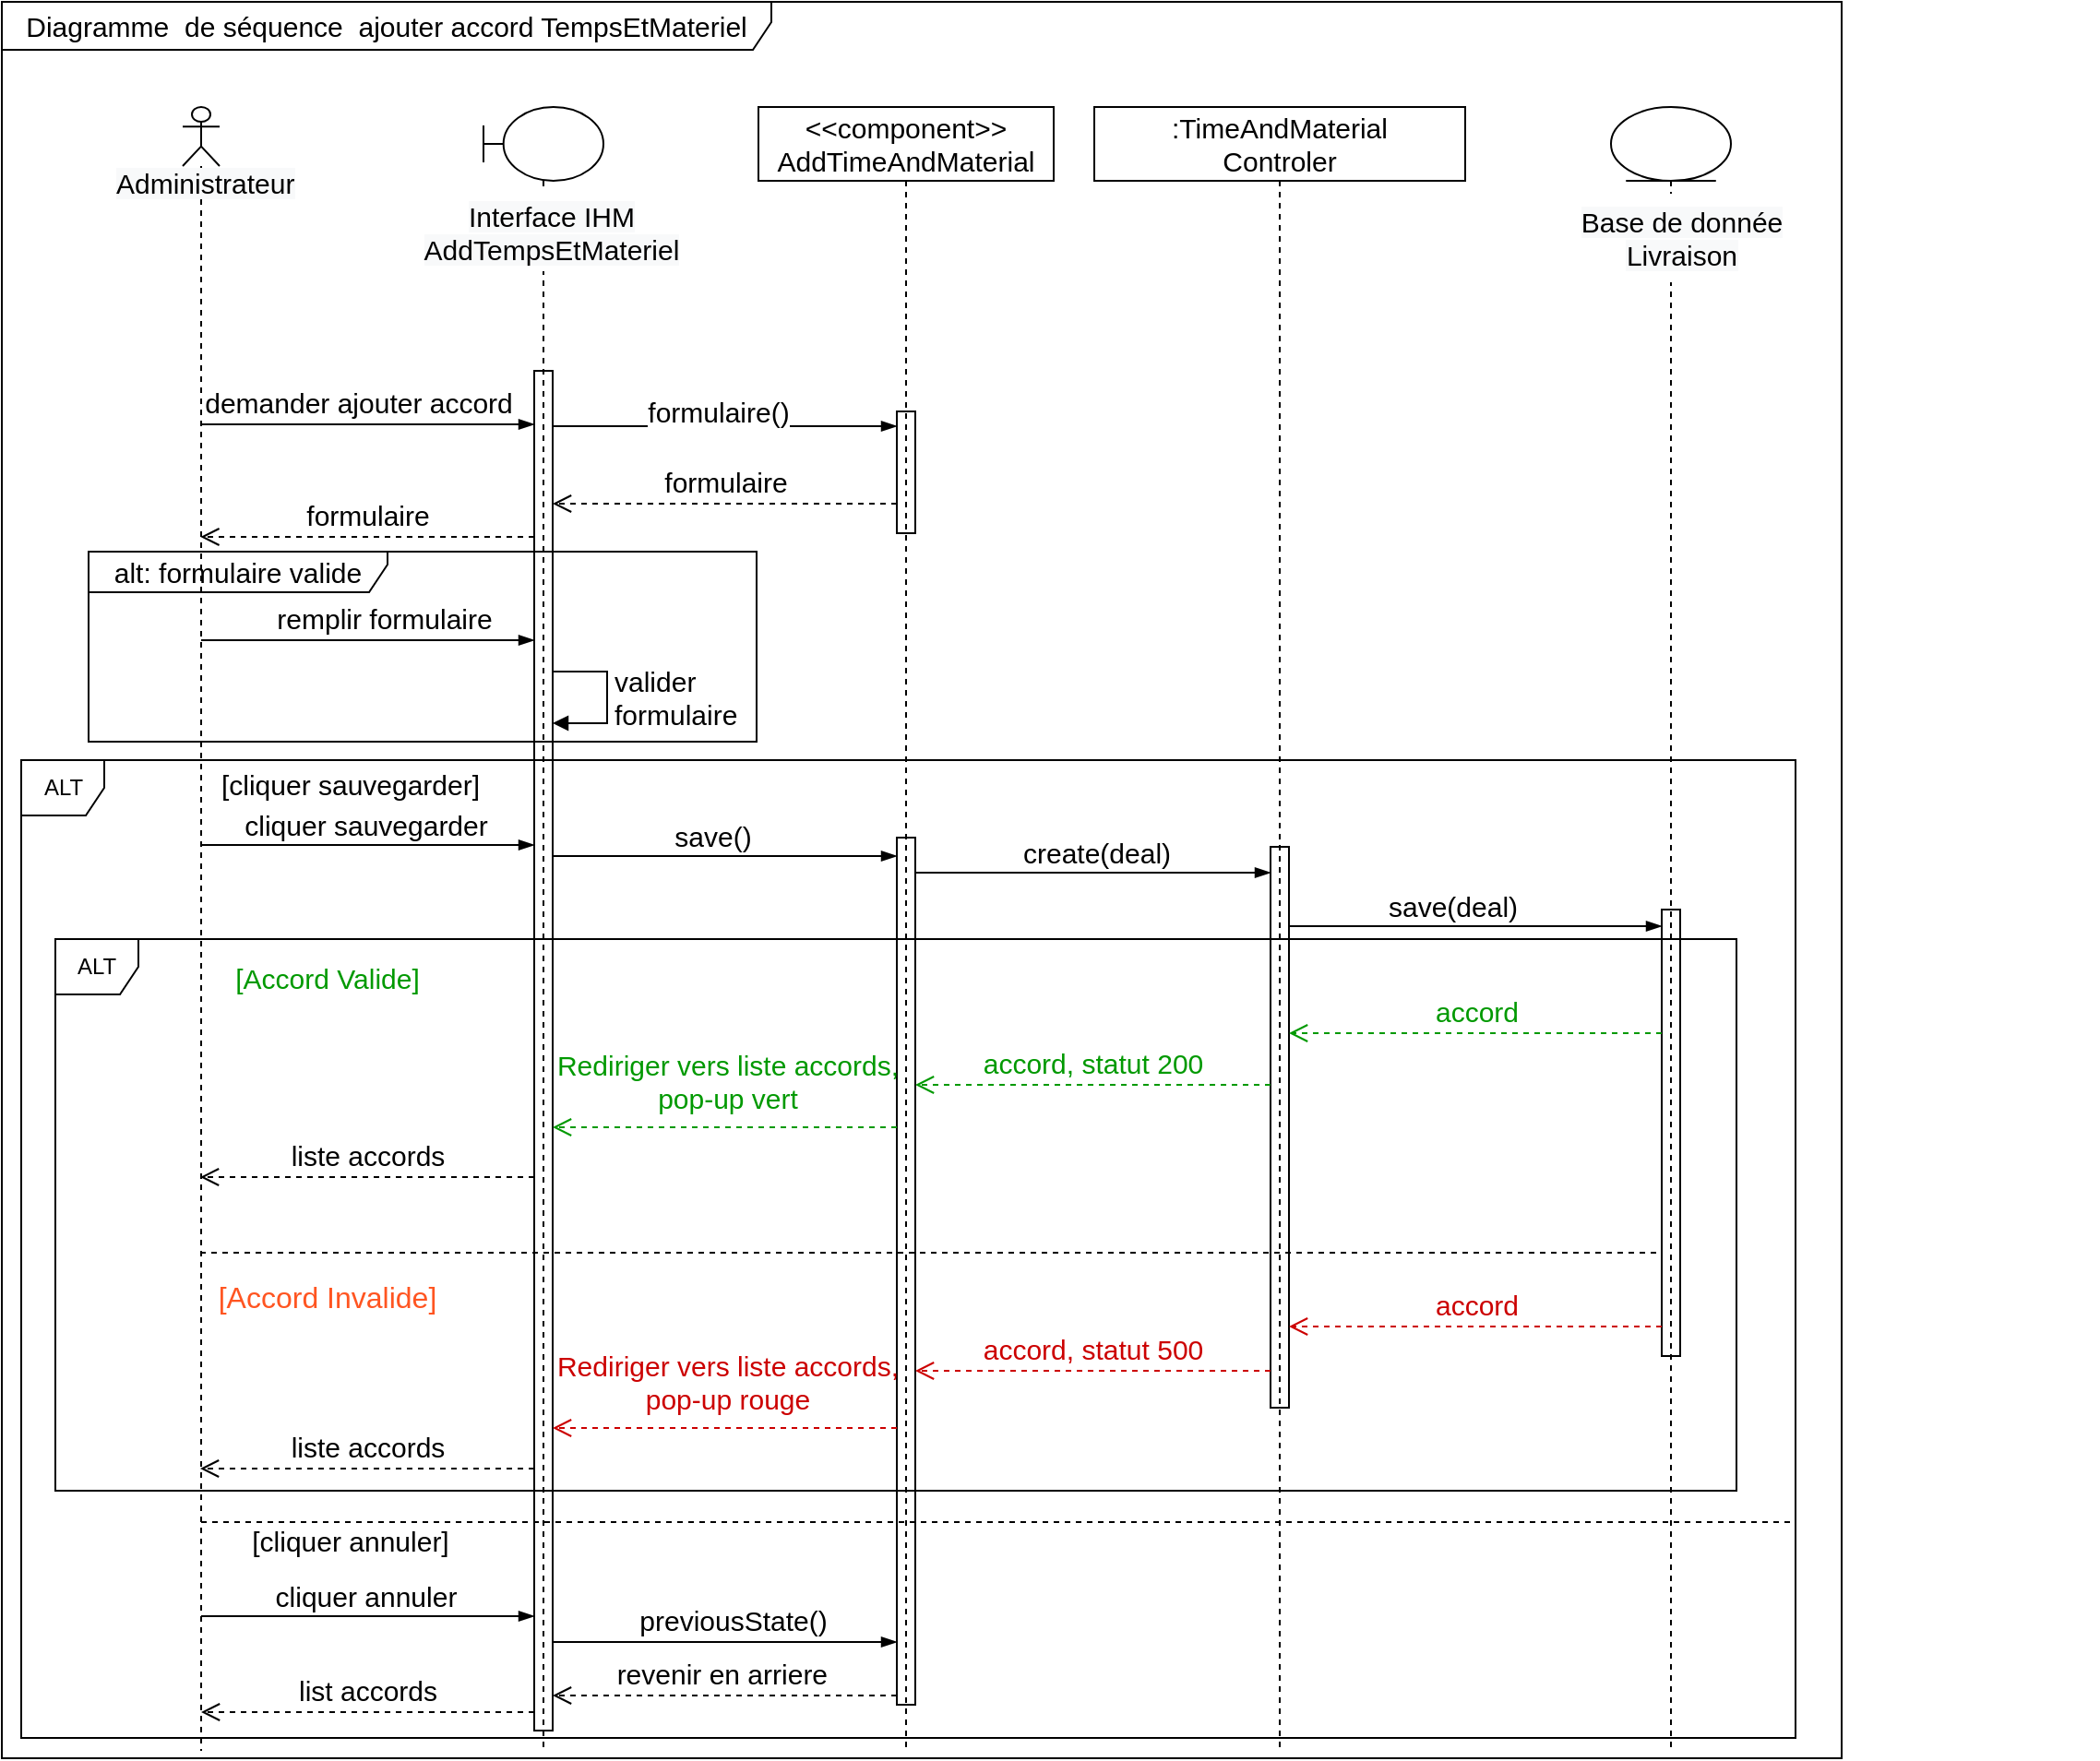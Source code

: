 <mxfile version="20.2.7" type="github">
  <diagram id="3ycZvg8SD_pY-ydtEEm7" name="Page-1">
    <mxGraphModel dx="1778" dy="881" grid="0" gridSize="10" guides="1" tooltips="1" connect="1" arrows="1" fold="1" page="1" pageScale="1" pageWidth="827" pageHeight="1169" math="0" shadow="0">
      <root>
        <mxCell id="0" />
        <mxCell id="1" parent="0" />
        <mxCell id="iKNJWcs5wsSq8HuUoyNJ-108" value="ALT" style="shape=umlFrame;whiteSpace=wrap;html=1;width=45;height=30;" parent="1" vertex="1">
          <mxGeometry x="41" y="516" width="911" height="299" as="geometry" />
        </mxCell>
        <mxCell id="iKNJWcs5wsSq8HuUoyNJ-85" value="Diagramme&amp;nbsp; de séquence&amp;nbsp; ajouter accord TempsEtMateriel" style="shape=umlFrame;whiteSpace=wrap;html=1;rounded=0;shadow=0;glass=0;sketch=0;fontSize=15;fillColor=none;width=417;height=26;" parent="1" vertex="1">
          <mxGeometry x="12" y="8" width="997" height="952" as="geometry" />
        </mxCell>
        <mxCell id="JhUNPmh7cJWNyjmMqc-R-7" value="ALT" style="shape=umlFrame;whiteSpace=wrap;html=1;width=45;height=30;" parent="1" vertex="1">
          <mxGeometry x="22.5" y="419" width="961.5" height="530" as="geometry" />
        </mxCell>
        <mxCell id="iKNJWcs5wsSq8HuUoyNJ-98" value="&lt;font style=&quot;font-size: 15px;&quot;&gt;alt: formulaire valide&lt;/font&gt;" style="shape=umlFrame;whiteSpace=wrap;html=1;width=162;height=22;" parent="1" vertex="1">
          <mxGeometry x="59" y="306" width="362" height="103" as="geometry" />
        </mxCell>
        <mxCell id="iKNJWcs5wsSq8HuUoyNJ-44" value=":TimeAndMaterial&lt;br&gt;Controler" style="shape=umlLifeline;perimeter=lifelinePerimeter;whiteSpace=wrap;html=1;container=1;collapsible=0;recursiveResize=0;outlineConnect=0;rounded=0;shadow=0;glass=0;sketch=0;fillColor=none;fontSize=15;fontColor=default;strokeColor=default;" parent="1" vertex="1">
          <mxGeometry x="604" y="65" width="201" height="891" as="geometry" />
        </mxCell>
        <mxCell id="iKNJWcs5wsSq8HuUoyNJ-45" value="" style="html=1;points=[];perimeter=orthogonalPerimeter;rounded=0;shadow=0;glass=0;sketch=0;fontSize=15;fillColor=none;" parent="iKNJWcs5wsSq8HuUoyNJ-44" vertex="1">
          <mxGeometry x="95.5" y="401" width="10" height="304" as="geometry" />
        </mxCell>
        <mxCell id="iKNJWcs5wsSq8HuUoyNJ-114" style="edgeStyle=none;rounded=0;orthogonalLoop=1;jettySize=auto;html=1;fontSize=15;fontColor=#000000;strokeColor=#000000;endArrow=none;endFill=0;dashed=1;" parent="1" target="iKNJWcs5wsSq8HuUoyNJ-51" edge="1">
          <mxGeometry relative="1" as="geometry">
            <Array as="points">
              <mxPoint x="238" y="686" />
            </Array>
            <mxPoint x="119.5" y="686" as="sourcePoint" />
          </mxGeometry>
        </mxCell>
        <mxCell id="iKNJWcs5wsSq8HuUoyNJ-46" value="" style="shape=umlLifeline;participant=umlActor;perimeter=lifelinePerimeter;whiteSpace=wrap;html=1;container=1;collapsible=0;recursiveResize=0;verticalAlign=top;spacingTop=36;outlineConnect=0;fillColor=none;size=32;sketch=0;shadow=0;rounded=0;glass=0;" parent="1" vertex="1">
          <mxGeometry x="110" y="65" width="20" height="891" as="geometry" />
        </mxCell>
        <mxCell id="iKNJWcs5wsSq8HuUoyNJ-47" value="&lt;span style=&quot;color: rgb(0, 0, 0); font-family: Helvetica; font-size: 15px; font-style: normal; font-variant-ligatures: normal; font-variant-caps: normal; font-weight: 400; letter-spacing: normal; orphans: 2; text-align: center; text-indent: 0px; text-transform: none; widows: 2; word-spacing: 0px; -webkit-text-stroke-width: 0px; background-color: rgb(248, 249, 250); text-decoration-thickness: initial; text-decoration-style: initial; text-decoration-color: initial; float: none; display: inline !important;&quot;&gt;Administrateur&lt;/span&gt;" style="text;whiteSpace=wrap;html=1;fontSize=15;" parent="1" vertex="1">
          <mxGeometry x="72" y="91" width="105" height="36" as="geometry" />
        </mxCell>
        <mxCell id="iKNJWcs5wsSq8HuUoyNJ-50" value="" style="shape=umlLifeline;participant=umlEntity;perimeter=lifelinePerimeter;whiteSpace=wrap;html=1;container=1;collapsible=0;recursiveResize=0;verticalAlign=top;spacingTop=36;outlineConnect=0;rounded=0;shadow=0;glass=0;sketch=0;fontSize=15;fillColor=none;fontColor=default;strokeColor=default;" parent="1" vertex="1">
          <mxGeometry x="884" y="65" width="65" height="891" as="geometry" />
        </mxCell>
        <mxCell id="iKNJWcs5wsSq8HuUoyNJ-51" value="" style="html=1;points=[];perimeter=orthogonalPerimeter;rounded=0;shadow=0;glass=0;sketch=0;fontSize=15;fillColor=none;" parent="iKNJWcs5wsSq8HuUoyNJ-50" vertex="1">
          <mxGeometry x="27.5" y="435" width="10" height="242" as="geometry" />
        </mxCell>
        <mxCell id="iKNJWcs5wsSq8HuUoyNJ-52" value="&lt;span style=&quot;font-family: Helvetica; font-size: 15px; font-style: normal; font-variant-ligatures: normal; font-variant-caps: normal; font-weight: 400; letter-spacing: normal; orphans: 2; text-indent: 0px; text-transform: none; widows: 2; word-spacing: 0px; -webkit-text-stroke-width: 0px; background-color: rgb(248, 249, 250); text-decoration-thickness: initial; text-decoration-style: initial; text-decoration-color: initial; float: none; display: inline !important;&quot;&gt;Base de donnée&lt;br&gt;Livraison&lt;br&gt;&lt;/span&gt;" style="text;whiteSpace=wrap;html=1;fontSize=15;align=center;fillColor=default;fontColor=default;" parent="iKNJWcs5wsSq8HuUoyNJ-50" vertex="1">
          <mxGeometry x="-21" y="47" width="119" height="48" as="geometry" />
        </mxCell>
        <mxCell id="iKNJWcs5wsSq8HuUoyNJ-53" value="" style="shape=umlLifeline;participant=umlBoundary;perimeter=lifelinePerimeter;whiteSpace=wrap;html=1;container=1;collapsible=0;recursiveResize=0;verticalAlign=top;spacingTop=36;outlineConnect=0;rounded=0;shadow=0;glass=0;sketch=0;fontSize=15;fillColor=none;fontColor=#CC6600;strokeColor=default;" parent="1" vertex="1">
          <mxGeometry x="273" y="65" width="65" height="891" as="geometry" />
        </mxCell>
        <mxCell id="iKNJWcs5wsSq8HuUoyNJ-54" value="&lt;span style=&quot;font-family: Helvetica; font-size: 15px; font-style: normal; font-variant-ligatures: normal; font-variant-caps: normal; font-weight: 400; letter-spacing: normal; orphans: 2; text-indent: 0px; text-transform: none; widows: 2; word-spacing: 0px; -webkit-text-stroke-width: 0px; background-color: rgb(248, 249, 250); text-decoration-thickness: initial; text-decoration-style: initial; text-decoration-color: initial; float: none; display: inline !important;&quot;&gt;Interface IHM&lt;/span&gt;&lt;br style=&quot;font-family: Helvetica; font-size: 15px; font-style: normal; font-variant-ligatures: normal; font-variant-caps: normal; font-weight: 400; letter-spacing: normal; orphans: 2; text-indent: 0px; text-transform: none; widows: 2; word-spacing: 0px; -webkit-text-stroke-width: 0px; background-color: rgb(248, 249, 250); text-decoration-thickness: initial; text-decoration-style: initial; text-decoration-color: initial;&quot;&gt;&lt;span style=&quot;font-family: Helvetica; font-size: 15px; font-style: normal; font-variant-ligatures: normal; font-variant-caps: normal; font-weight: 400; letter-spacing: normal; orphans: 2; text-indent: 0px; text-transform: none; widows: 2; word-spacing: 0px; -webkit-text-stroke-width: 0px; background-color: rgb(248, 249, 250); text-decoration-thickness: initial; text-decoration-style: initial; text-decoration-color: initial; float: none; display: inline !important;&quot;&gt;AddTempsEtMateriel&lt;/span&gt;" style="text;whiteSpace=wrap;html=1;fontSize=15;align=center;fillColor=default;fontColor=default;" parent="iKNJWcs5wsSq8HuUoyNJ-53" vertex="1">
          <mxGeometry x="-24" y="44" width="122" height="45" as="geometry" />
        </mxCell>
        <mxCell id="iKNJWcs5wsSq8HuUoyNJ-55" value="" style="html=1;points=[];perimeter=orthogonalPerimeter;rounded=0;shadow=0;glass=0;sketch=0;fontSize=15;fillColor=none;" parent="iKNJWcs5wsSq8HuUoyNJ-53" vertex="1">
          <mxGeometry x="27.5" y="143" width="10" height="737" as="geometry" />
        </mxCell>
        <mxCell id="iKNJWcs5wsSq8HuUoyNJ-99" value="valider&lt;br&gt;formulaire" style="edgeStyle=orthogonalEdgeStyle;html=1;align=left;spacingLeft=2;endArrow=block;rounded=0;fontSize=15;" parent="iKNJWcs5wsSq8HuUoyNJ-53" source="iKNJWcs5wsSq8HuUoyNJ-55" target="iKNJWcs5wsSq8HuUoyNJ-55" edge="1">
          <mxGeometry relative="1" as="geometry">
            <mxPoint x="36" y="306" as="sourcePoint" />
            <Array as="points">
              <mxPoint x="67" y="306" />
              <mxPoint x="67" y="334" />
            </Array>
            <mxPoint x="36" y="334" as="targetPoint" />
          </mxGeometry>
        </mxCell>
        <mxCell id="iKNJWcs5wsSq8HuUoyNJ-63" value="" style="edgeStyle=elbowEdgeStyle;fontSize=12;html=1;endArrow=blockThin;endFill=1;rounded=0;" parent="1" source="iKNJWcs5wsSq8HuUoyNJ-46" target="iKNJWcs5wsSq8HuUoyNJ-55" edge="1">
          <mxGeometry width="160" relative="1" as="geometry">
            <mxPoint x="628" y="319" as="sourcePoint" />
            <mxPoint x="788" y="319" as="targetPoint" />
            <Array as="points">
              <mxPoint x="190" y="237" />
              <mxPoint x="171" y="210" />
            </Array>
          </mxGeometry>
        </mxCell>
        <mxCell id="iKNJWcs5wsSq8HuUoyNJ-64" value="demander ajouter accord" style="edgeLabel;html=1;align=center;verticalAlign=middle;resizable=0;points=[];fontSize=15;" parent="iKNJWcs5wsSq8HuUoyNJ-63" vertex="1" connectable="0">
          <mxGeometry x="-0.395" relative="1" as="geometry">
            <mxPoint x="30" y="-12" as="offset" />
          </mxGeometry>
        </mxCell>
        <mxCell id="iKNJWcs5wsSq8HuUoyNJ-69" value="" style="edgeStyle=elbowEdgeStyle;fontSize=12;html=1;endArrow=blockThin;endFill=1;rounded=0;" parent="1" source="iKNJWcs5wsSq8HuUoyNJ-45" target="iKNJWcs5wsSq8HuUoyNJ-51" edge="1">
          <mxGeometry width="160" relative="1" as="geometry">
            <mxPoint x="969" y="509" as="sourcePoint" />
            <mxPoint x="634" y="333" as="targetPoint" />
            <Array as="points">
              <mxPoint x="874" y="509" />
              <mxPoint x="969" y="520" />
              <mxPoint x="766" y="296" />
            </Array>
          </mxGeometry>
        </mxCell>
        <mxCell id="iKNJWcs5wsSq8HuUoyNJ-70" value="save(deal)" style="edgeLabel;html=1;align=center;verticalAlign=middle;resizable=0;points=[];fontSize=15;" parent="iKNJWcs5wsSq8HuUoyNJ-69" vertex="1" connectable="0">
          <mxGeometry x="-0.356" y="2" relative="1" as="geometry">
            <mxPoint x="23" y="-9" as="offset" />
          </mxGeometry>
        </mxCell>
        <mxCell id="iKNJWcs5wsSq8HuUoyNJ-72" value="&lt;span style=&quot;color: rgb(0, 153, 0);&quot;&gt;accord&lt;/span&gt;" style="html=1;verticalAlign=bottom;endArrow=open;dashed=1;endSize=8;rounded=0;fontSize=15;strokeColor=#009900;" parent="1" source="iKNJWcs5wsSq8HuUoyNJ-51" target="iKNJWcs5wsSq8HuUoyNJ-45" edge="1">
          <mxGeometry relative="1" as="geometry">
            <mxPoint x="959" y="567" as="sourcePoint" />
            <mxPoint x="477" y="325" as="targetPoint" />
            <Array as="points">
              <mxPoint x="895" y="567" />
            </Array>
          </mxGeometry>
        </mxCell>
        <mxCell id="iKNJWcs5wsSq8HuUoyNJ-86" value="&amp;lt;&amp;lt;component&amp;gt;&amp;gt;&lt;br&gt;AddTimeAndMaterial" style="shape=umlLifeline;perimeter=lifelinePerimeter;whiteSpace=wrap;html=1;container=1;collapsible=0;recursiveResize=0;outlineConnect=0;rounded=0;shadow=0;glass=0;sketch=0;fillColor=none;fontSize=15;fontColor=default;strokeColor=default;" parent="1" vertex="1">
          <mxGeometry x="422" y="65" width="160" height="891" as="geometry" />
        </mxCell>
        <mxCell id="iKNJWcs5wsSq8HuUoyNJ-87" value="" style="html=1;points=[];perimeter=orthogonalPerimeter;fontSize=15;fillColor=none;rounded=0;shadow=0;glass=0;sketch=0;" parent="iKNJWcs5wsSq8HuUoyNJ-86" vertex="1">
          <mxGeometry x="75" y="165" width="10" height="66" as="geometry" />
        </mxCell>
        <mxCell id="iKNJWcs5wsSq8HuUoyNJ-100" value="" style="html=1;points=[];perimeter=orthogonalPerimeter;fontSize=15;fillColor=none;rounded=0;shadow=0;glass=0;sketch=0;" parent="iKNJWcs5wsSq8HuUoyNJ-86" vertex="1">
          <mxGeometry x="75" y="396" width="10" height="470" as="geometry" />
        </mxCell>
        <mxCell id="iKNJWcs5wsSq8HuUoyNJ-89" value="" style="fontSize=12;html=1;endArrow=blockThin;endFill=1;rounded=0;" parent="1" source="iKNJWcs5wsSq8HuUoyNJ-55" target="iKNJWcs5wsSq8HuUoyNJ-87" edge="1">
          <mxGeometry width="160" relative="1" as="geometry">
            <mxPoint x="294" y="256" as="sourcePoint" />
            <mxPoint x="599" y="366" as="targetPoint" />
            <Array as="points">
              <mxPoint x="382" y="238" />
            </Array>
          </mxGeometry>
        </mxCell>
        <mxCell id="iKNJWcs5wsSq8HuUoyNJ-90" value="formulaire()" style="edgeLabel;html=1;align=center;verticalAlign=middle;resizable=0;points=[];fontSize=15;" parent="iKNJWcs5wsSq8HuUoyNJ-89" vertex="1" connectable="0">
          <mxGeometry x="-0.006" y="-3" relative="1" as="geometry">
            <mxPoint x="-3" y="-11" as="offset" />
          </mxGeometry>
        </mxCell>
        <mxCell id="iKNJWcs5wsSq8HuUoyNJ-92" value="&lt;font style=&quot;font-size: 15px;&quot;&gt;formulaire&lt;/font&gt;" style="html=1;verticalAlign=bottom;endArrow=open;dashed=1;endSize=8;rounded=0;" parent="1" source="iKNJWcs5wsSq8HuUoyNJ-87" target="iKNJWcs5wsSq8HuUoyNJ-55" edge="1">
          <mxGeometry relative="1" as="geometry">
            <mxPoint x="438" y="323" as="sourcePoint" />
            <mxPoint x="358" y="323" as="targetPoint" />
            <Array as="points">
              <mxPoint x="411" y="280" />
            </Array>
          </mxGeometry>
        </mxCell>
        <mxCell id="iKNJWcs5wsSq8HuUoyNJ-93" value="&lt;font style=&quot;font-size: 15px;&quot;&gt;formulaire&lt;/font&gt;" style="html=1;verticalAlign=bottom;endArrow=open;dashed=1;endSize=8;rounded=0;" parent="1" edge="1">
          <mxGeometry relative="1" as="geometry">
            <mxPoint x="300.5" y="298.0" as="sourcePoint" />
            <mxPoint x="119.667" y="298.0" as="targetPoint" />
            <Array as="points">
              <mxPoint x="253" y="298" />
            </Array>
          </mxGeometry>
        </mxCell>
        <mxCell id="iKNJWcs5wsSq8HuUoyNJ-94" value="" style="fontSize=12;html=1;endArrow=blockThin;endFill=1;rounded=0;" parent="1" source="iKNJWcs5wsSq8HuUoyNJ-46" target="iKNJWcs5wsSq8HuUoyNJ-55" edge="1">
          <mxGeometry width="160" relative="1" as="geometry">
            <mxPoint x="338" y="365" as="sourcePoint" />
            <mxPoint x="498" y="365" as="targetPoint" />
            <Array as="points">
              <mxPoint x="255" y="354" />
            </Array>
          </mxGeometry>
        </mxCell>
        <mxCell id="iKNJWcs5wsSq8HuUoyNJ-96" value="remplir formulaire" style="edgeLabel;html=1;align=center;verticalAlign=middle;resizable=0;points=[];fontSize=15;" parent="iKNJWcs5wsSq8HuUoyNJ-94" vertex="1" connectable="0">
          <mxGeometry x="0.128" y="-4" relative="1" as="geometry">
            <mxPoint x="-3" y="-16" as="offset" />
          </mxGeometry>
        </mxCell>
        <mxCell id="iKNJWcs5wsSq8HuUoyNJ-101" value="" style="fontSize=12;html=1;endArrow=blockThin;endFill=1;rounded=0;" parent="1" target="iKNJWcs5wsSq8HuUoyNJ-100" edge="1">
          <mxGeometry width="160" relative="1" as="geometry">
            <mxPoint x="310.5" y="471" as="sourcePoint" />
            <mxPoint x="622" y="374" as="targetPoint" />
            <Array as="points">
              <mxPoint x="389" y="471" />
            </Array>
          </mxGeometry>
        </mxCell>
        <mxCell id="iKNJWcs5wsSq8HuUoyNJ-102" value="save()" style="edgeLabel;html=1;align=center;verticalAlign=middle;resizable=0;points=[];labelBackgroundColor=none;fontSize=15;" parent="iKNJWcs5wsSq8HuUoyNJ-101" vertex="1" connectable="0">
          <mxGeometry x="-0.081" y="1" relative="1" as="geometry">
            <mxPoint x="1" y="-10" as="offset" />
          </mxGeometry>
        </mxCell>
        <mxCell id="iKNJWcs5wsSq8HuUoyNJ-103" value="" style="fontSize=12;html=1;endArrow=blockThin;endFill=1;rounded=0;" parent="1" source="iKNJWcs5wsSq8HuUoyNJ-100" target="iKNJWcs5wsSq8HuUoyNJ-45" edge="1">
          <mxGeometry width="160" relative="1" as="geometry">
            <mxPoint x="518" y="318" as="sourcePoint" />
            <mxPoint x="678" y="318" as="targetPoint" />
            <Array as="points">
              <mxPoint x="525" y="480" />
            </Array>
          </mxGeometry>
        </mxCell>
        <mxCell id="iKNJWcs5wsSq8HuUoyNJ-104" value="&lt;span style=&quot;font-size: 15px;&quot;&gt;create(deal)&lt;/span&gt;" style="edgeLabel;html=1;align=center;verticalAlign=middle;resizable=0;points=[];labelBackgroundColor=none;fontSize=15;" parent="iKNJWcs5wsSq8HuUoyNJ-103" vertex="1" connectable="0">
          <mxGeometry x="0.25" relative="1" as="geometry">
            <mxPoint x="-23" y="-11" as="offset" />
          </mxGeometry>
        </mxCell>
        <mxCell id="iKNJWcs5wsSq8HuUoyNJ-105" value="&lt;span style=&quot;color: rgb(0, 153, 0);&quot;&gt;accord&lt;/span&gt;&lt;font color=&quot;#009900&quot;&gt;, statut 200&lt;/font&gt;" style="html=1;verticalAlign=bottom;endArrow=open;dashed=1;endSize=8;rounded=0;fontSize=15;strokeColor=#009900;" parent="1" source="iKNJWcs5wsSq8HuUoyNJ-45" target="iKNJWcs5wsSq8HuUoyNJ-100" edge="1">
          <mxGeometry relative="1" as="geometry">
            <mxPoint x="661" y="567" as="sourcePoint" />
            <mxPoint x="410.0" y="567" as="targetPoint" />
            <Array as="points">
              <mxPoint x="633" y="595" />
            </Array>
          </mxGeometry>
        </mxCell>
        <mxCell id="iKNJWcs5wsSq8HuUoyNJ-106" value="&lt;font color=&quot;#009900&quot;&gt;Rediriger vers liste&amp;nbsp;&lt;/font&gt;&lt;span style=&quot;color: rgb(0, 153, 0);&quot;&gt;accords&lt;/span&gt;&lt;font color=&quot;#009900&quot;&gt;,&lt;br&gt;pop-up vert&lt;br&gt;&lt;/font&gt;" style="html=1;verticalAlign=bottom;endArrow=open;dashed=1;endSize=8;rounded=0;fontSize=15;strokeColor=#009900;labelBackgroundColor=none;" parent="1" source="iKNJWcs5wsSq8HuUoyNJ-100" edge="1">
          <mxGeometry x="-0.014" y="-4" relative="1" as="geometry">
            <mxPoint x="674.0" y="570" as="sourcePoint" />
            <mxPoint x="310.5" y="618" as="targetPoint" />
            <Array as="points">
              <mxPoint x="459" y="618" />
            </Array>
            <mxPoint as="offset" />
          </mxGeometry>
        </mxCell>
        <mxCell id="iKNJWcs5wsSq8HuUoyNJ-112" value="&lt;font color=&quot;#000000&quot;&gt;liste&amp;nbsp;accords&lt;/font&gt;" style="html=1;verticalAlign=bottom;endArrow=open;dashed=1;endSize=8;rounded=0;fontSize=15;fontColor=#009900;strokeColor=#000000;" parent="1" edge="1">
          <mxGeometry relative="1" as="geometry">
            <mxPoint x="300.5" y="645" as="sourcePoint" />
            <mxPoint x="119.5" y="645" as="targetPoint" />
            <Array as="points">
              <mxPoint x="274" y="645" />
            </Array>
          </mxGeometry>
        </mxCell>
        <mxCell id="iKNJWcs5wsSq8HuUoyNJ-107" value="" style="group" parent="1" vertex="1" connectable="0">
          <mxGeometry x="22" y="388" width="1126" height="413" as="geometry" />
        </mxCell>
        <mxCell id="iKNJWcs5wsSq8HuUoyNJ-109" value="&lt;div style=&quot;text-align: left; font-size: 15px;&quot;&gt;&lt;span style=&quot;background-color: initial; font-size: 15px;&quot;&gt;[Accord&amp;nbsp;&lt;/span&gt;&lt;span style=&quot;background-color: initial; text-align: right; font-size: 15px;&quot;&gt;Valide]&lt;/span&gt;&lt;/div&gt;" style="text;html=1;strokeColor=none;fillColor=none;align=center;verticalAlign=middle;whiteSpace=wrap;rounded=0;fontSize=15;fontColor=#009900;" parent="iKNJWcs5wsSq8HuUoyNJ-107" vertex="1">
          <mxGeometry x="77.0" y="136.743" width="179.48" height="24.354" as="geometry" />
        </mxCell>
        <mxCell id="iKNJWcs5wsSq8HuUoyNJ-110" value="[Accord Invalide]" style="text;html=1;strokeColor=none;fillColor=none;align=center;verticalAlign=middle;whiteSpace=wrap;rounded=0;fontSize=16;fontColor=#FF5521;" parent="iKNJWcs5wsSq8HuUoyNJ-107" vertex="1">
          <mxGeometry x="103.24" y="311.002" width="127" height="22.604" as="geometry" />
        </mxCell>
        <mxCell id="iKNJWcs5wsSq8HuUoyNJ-117" value="&lt;span style=&quot;color: rgb(204, 0, 0);&quot;&gt;accord&lt;/span&gt;" style="html=1;verticalAlign=bottom;endArrow=open;dashed=1;endSize=8;rounded=0;fontSize=15;fontColor=#000000;strokeColor=#CC0000;" parent="1" source="iKNJWcs5wsSq8HuUoyNJ-51" target="iKNJWcs5wsSq8HuUoyNJ-45" edge="1">
          <mxGeometry relative="1" as="geometry">
            <mxPoint x="959" y="743" as="sourcePoint" />
            <mxPoint x="744" y="755" as="targetPoint" />
            <Array as="points">
              <mxPoint x="883" y="726" />
            </Array>
          </mxGeometry>
        </mxCell>
        <mxCell id="iKNJWcs5wsSq8HuUoyNJ-118" value="&lt;span style=&quot;color: rgb(204, 0, 0);&quot;&gt;accord&lt;/span&gt;&lt;font color=&quot;#cc0000&quot;&gt;, statut 500&lt;/font&gt;" style="html=1;verticalAlign=bottom;endArrow=open;dashed=1;endSize=8;rounded=0;fontSize=15;fontColor=#000000;strokeColor=#CC0000;" parent="1" source="iKNJWcs5wsSq8HuUoyNJ-45" target="iKNJWcs5wsSq8HuUoyNJ-100" edge="1">
          <mxGeometry relative="1" as="geometry">
            <mxPoint x="651" y="752" as="sourcePoint" />
            <mxPoint x="400.0" y="752" as="targetPoint" />
            <Array as="points">
              <mxPoint x="619" y="750" />
            </Array>
          </mxGeometry>
        </mxCell>
        <mxCell id="iKNJWcs5wsSq8HuUoyNJ-119" value="&lt;font color=&quot;#cc0000&quot;&gt;Rediriger vers liste&amp;nbsp;&lt;/font&gt;&lt;span style=&quot;color: rgb(204, 0, 0);&quot;&gt;accords&lt;/span&gt;&lt;font color=&quot;#cc0000&quot;&gt;,&lt;br&gt;pop-up rouge&lt;/font&gt;" style="html=1;verticalAlign=bottom;endArrow=open;dashed=1;endSize=8;rounded=0;fontSize=15;strokeColor=#CC0000;labelBackgroundColor=none;" parent="1" source="iKNJWcs5wsSq8HuUoyNJ-100" edge="1" target="iKNJWcs5wsSq8HuUoyNJ-55">
          <mxGeometry x="-0.014" y="-4" relative="1" as="geometry">
            <mxPoint x="495" y="760" as="sourcePoint" />
            <mxPoint x="310.5" y="788" as="targetPoint" />
            <Array as="points">
              <mxPoint x="445" y="781" />
            </Array>
            <mxPoint as="offset" />
          </mxGeometry>
        </mxCell>
        <mxCell id="iKNJWcs5wsSq8HuUoyNJ-120" value="&lt;font color=&quot;#000000&quot;&gt;liste accords&lt;/font&gt;" style="html=1;verticalAlign=bottom;endArrow=open;dashed=1;endSize=8;rounded=0;fontSize=15;fontColor=#009900;strokeColor=#000000;" parent="1" edge="1">
          <mxGeometry relative="1" as="geometry">
            <mxPoint x="300.5" y="803" as="sourcePoint" />
            <mxPoint x="119.5" y="803" as="targetPoint" />
            <Array as="points">
              <mxPoint x="231" y="803" />
            </Array>
          </mxGeometry>
        </mxCell>
        <mxCell id="JhUNPmh7cJWNyjmMqc-R-8" value="&lt;div style=&quot;text-align: left;&quot;&gt;&lt;span style=&quot;color: rgb(0, 0, 0); text-align: center; background-color: rgb(255, 255, 255);&quot;&gt;&lt;font style=&quot;font-size: 15px;&quot;&gt;[cliquer sauvegarder]&lt;/font&gt;&lt;/span&gt;&lt;br&gt;&lt;/div&gt;" style="text;html=1;strokeColor=none;fillColor=none;align=center;verticalAlign=bottom;whiteSpace=wrap;rounded=0;fontSize=15;fontColor=#009900;" parent="1" vertex="1">
          <mxGeometry x="126.875" y="420" width="148.489" height="24.35" as="geometry" />
        </mxCell>
        <mxCell id="JhUNPmh7cJWNyjmMqc-R-9" value="&lt;div style=&quot;text-align: left;&quot;&gt;&lt;span style=&quot;color: rgb(0, 0, 0); text-align: center; background-color: rgb(255, 255, 255);&quot;&gt;&lt;font style=&quot;font-size: 15px;&quot;&gt;[cliquer annuler]&lt;/font&gt;&lt;/span&gt;&lt;br&gt;&lt;/div&gt;" style="text;html=1;strokeColor=none;fillColor=none;align=center;verticalAlign=bottom;whiteSpace=wrap;rounded=0;fontSize=15;fontColor=#009900;" parent="1" vertex="1">
          <mxGeometry x="126.875" y="830" width="148.489" height="24.35" as="geometry" />
        </mxCell>
        <mxCell id="JhUNPmh7cJWNyjmMqc-R-10" value="" style="edgeStyle=elbowEdgeStyle;fontSize=12;html=1;endArrow=blockThin;endFill=1;rounded=0;fontColor=#000000;" parent="1" edge="1">
          <mxGeometry width="160" relative="1" as="geometry">
            <mxPoint x="120.024" y="465" as="sourcePoint" />
            <mxPoint x="300.5" y="465" as="targetPoint" />
            <Array as="points">
              <mxPoint x="283" y="465" />
              <mxPoint x="303" y="492" />
              <mxPoint x="224.82" y="475" />
            </Array>
          </mxGeometry>
        </mxCell>
        <mxCell id="JhUNPmh7cJWNyjmMqc-R-11" value="cliquer sauvegarder" style="edgeLabel;html=1;align=center;verticalAlign=middle;resizable=0;points=[];fontSize=15;fontColor=#000000;" parent="JhUNPmh7cJWNyjmMqc-R-10" vertex="1" connectable="0">
          <mxGeometry x="-0.022" y="2" relative="1" as="geometry">
            <mxPoint y="-9" as="offset" />
          </mxGeometry>
        </mxCell>
        <mxCell id="JhUNPmh7cJWNyjmMqc-R-14" style="edgeStyle=orthogonalEdgeStyle;rounded=0;orthogonalLoop=1;jettySize=auto;html=1;fontSize=15;fontColor=#000000;strokeColor=#000000;endArrow=none;endFill=0;dashed=1;" parent="1" source="iKNJWcs5wsSq8HuUoyNJ-46" edge="1">
          <mxGeometry relative="1" as="geometry">
            <Array as="points">
              <mxPoint x="984" y="832" />
            </Array>
            <mxPoint x="118.962" y="833.0" as="sourcePoint" />
            <mxPoint x="984" y="839" as="targetPoint" />
          </mxGeometry>
        </mxCell>
        <mxCell id="JhUNPmh7cJWNyjmMqc-R-17" value="" style="edgeStyle=elbowEdgeStyle;fontSize=12;html=1;endArrow=blockThin;endFill=1;rounded=0;fontColor=#000000;" parent="1" target="iKNJWcs5wsSq8HuUoyNJ-55" edge="1">
          <mxGeometry width="160" relative="1" as="geometry">
            <mxPoint x="119.997" y="883" as="sourcePoint" />
            <mxPoint x="370.33" y="883" as="targetPoint" />
            <Array as="points">
              <mxPoint x="303" y="889" />
              <mxPoint x="225.51" y="868" />
            </Array>
          </mxGeometry>
        </mxCell>
        <mxCell id="JhUNPmh7cJWNyjmMqc-R-18" value="cliquer annuler" style="edgeLabel;html=1;align=center;verticalAlign=middle;resizable=0;points=[];fontSize=15;fontColor=#000000;" parent="JhUNPmh7cJWNyjmMqc-R-17" vertex="1" connectable="0">
          <mxGeometry x="-0.022" y="2" relative="1" as="geometry">
            <mxPoint y="-9" as="offset" />
          </mxGeometry>
        </mxCell>
        <mxCell id="JhUNPmh7cJWNyjmMqc-R-19" value="" style="edgeStyle=elbowEdgeStyle;fontSize=12;html=1;endArrow=blockThin;endFill=1;rounded=0;fontColor=#000000;" parent="1" source="iKNJWcs5wsSq8HuUoyNJ-55" target="iKNJWcs5wsSq8HuUoyNJ-100" edge="1">
          <mxGeometry width="160" relative="1" as="geometry">
            <mxPoint x="313" y="851" as="sourcePoint" />
            <mxPoint x="446.227" y="851" as="targetPoint" />
            <Array as="points">
              <mxPoint x="456" y="897" />
              <mxPoint x="377.5" y="851" />
            </Array>
          </mxGeometry>
        </mxCell>
        <mxCell id="JhUNPmh7cJWNyjmMqc-R-20" value="previousState()" style="edgeLabel;html=1;align=center;verticalAlign=middle;resizable=0;points=[];fontSize=15;fontColor=#000000;" parent="JhUNPmh7cJWNyjmMqc-R-19" vertex="1" connectable="0">
          <mxGeometry x="-0.29" y="-1" relative="1" as="geometry">
            <mxPoint x="31" y="-13" as="offset" />
          </mxGeometry>
        </mxCell>
        <mxCell id="JhUNPmh7cJWNyjmMqc-R-22" value="list accords" style="html=1;verticalAlign=bottom;endArrow=open;dashed=1;endSize=8;rounded=0;fontSize=15;fontColor=#000000;" parent="1" source="iKNJWcs5wsSq8HuUoyNJ-55" target="iKNJWcs5wsSq8HuUoyNJ-46" edge="1">
          <mxGeometry relative="1" as="geometry">
            <mxPoint x="283.33" y="935" as="sourcePoint" />
            <mxPoint x="32.997" y="935" as="targetPoint" />
            <Array as="points">
              <mxPoint x="167.83" y="935" />
            </Array>
          </mxGeometry>
        </mxCell>
        <mxCell id="JhUNPmh7cJWNyjmMqc-R-21" value="revenir en arriere&amp;nbsp;" style="html=1;verticalAlign=bottom;endArrow=open;dashed=1;endSize=8;rounded=0;fontSize=15;fontColor=#000000;" parent="1" source="iKNJWcs5wsSq8HuUoyNJ-100" target="iKNJWcs5wsSq8HuUoyNJ-55" edge="1">
          <mxGeometry relative="1" as="geometry">
            <mxPoint x="480.227" y="926" as="sourcePoint" />
            <mxPoint x="347" y="926" as="targetPoint" />
            <Array as="points">
              <mxPoint x="434.5" y="926" />
            </Array>
          </mxGeometry>
        </mxCell>
      </root>
    </mxGraphModel>
  </diagram>
</mxfile>
